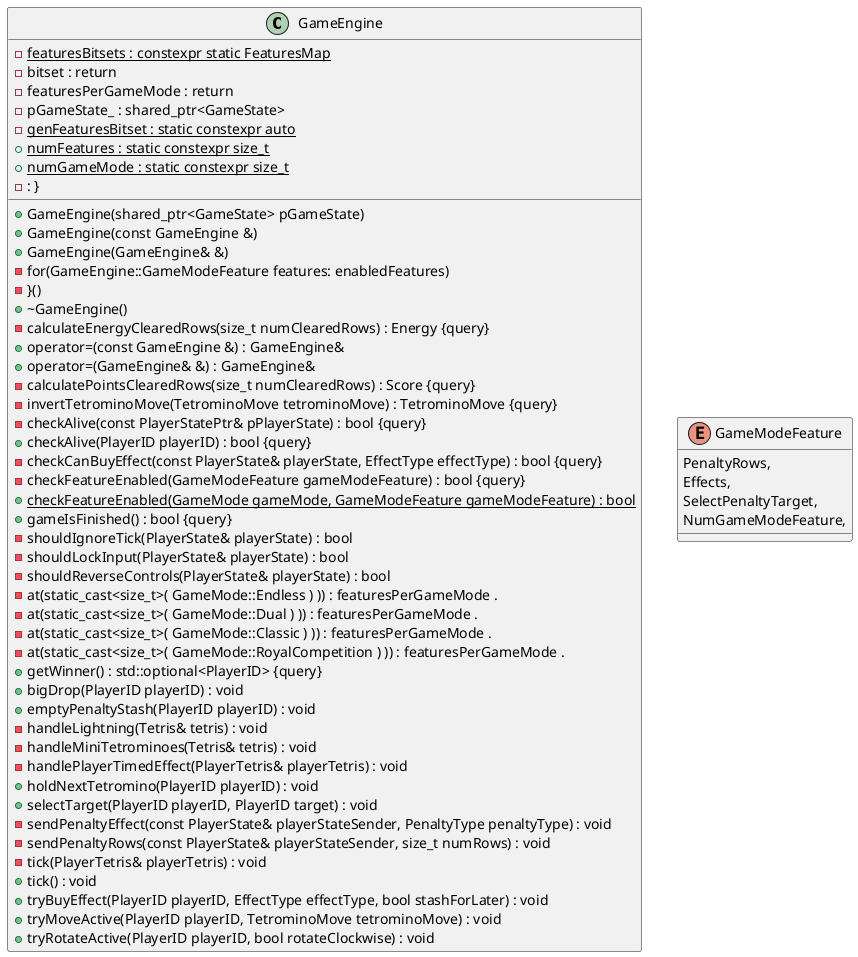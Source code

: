 @startuml GameEngineClass

skinparam linetype ortho

class GameEngine {
	+GameEngine(shared_ptr<GameState> pGameState)
	+GameEngine(const GameEngine &)
	+GameEngine(GameEngine& &)
	-for(GameEngine::GameModeFeature features: enabledFeatures)
	-}()
	+~GameEngine()
	-calculateEnergyClearedRows(size_t numClearedRows) : Energy {query}
	+operator=(const GameEngine &) : GameEngine&
	+operator=(GameEngine& &) : GameEngine&
	-calculatePointsClearedRows(size_t numClearedRows) : Score {query}
	-invertTetrominoMove(TetrominoMove tetrominoMove) : TetrominoMove {query}
	-checkAlive(const PlayerStatePtr& pPlayerState) : bool {query}
	+checkAlive(PlayerID playerID) : bool {query}
	-checkCanBuyEffect(const PlayerState& playerState, EffectType effectType) : bool {query}
	-checkFeatureEnabled(GameModeFeature gameModeFeature) : bool {query}
	+{static} checkFeatureEnabled(GameMode gameMode, GameModeFeature gameModeFeature) : bool
	+gameIsFinished() : bool {query}
	-shouldIgnoreTick(PlayerState& playerState) : bool
	-shouldLockInput(PlayerState& playerState) : bool
	-shouldReverseControls(PlayerState& playerState) : bool
	-{static} featuresBitsets : constexpr static FeaturesMap
	-at(static_cast<size_t>( GameMode::Endless ) )) : featuresPerGameMode .
	-at(static_cast<size_t>( GameMode::Dual ) )) : featuresPerGameMode .
	-at(static_cast<size_t>( GameMode::Classic ) )) : featuresPerGameMode .
	-at(static_cast<size_t>( GameMode::RoyalCompetition ) )) : featuresPerGameMode .
	-bitset : return
	-featuresPerGameMode : return
	-pGameState_ : shared_ptr<GameState>
	-{static} genFeaturesBitset : static constexpr auto
	+{static} numFeatures : static constexpr size_t
	+{static} numGameMode : static constexpr size_t
	+getWinner() : std::optional<PlayerID> {query}
	+bigDrop(PlayerID playerID) : void
	+emptyPenaltyStash(PlayerID playerID) : void
	-handleLightning(Tetris& tetris) : void
	-handleMiniTetrominoes(Tetris& tetris) : void
	-handlePlayerTimedEffect(PlayerTetris& playerTetris) : void
	+holdNextTetromino(PlayerID playerID) : void
	+selectTarget(PlayerID playerID, PlayerID target) : void
	-sendPenaltyEffect(const PlayerState& playerStateSender, PenaltyType penaltyType) : void
	-sendPenaltyRows(const PlayerState& playerStateSender, size_t numRows) : void
	-tick(PlayerTetris& playerTetris) : void
	+tick() : void
	+tryBuyEffect(PlayerID playerID, EffectType effectType, bool stashForLater) : void
	+tryMoveActive(PlayerID playerID, TetrominoMove tetrominoMove) : void
	+tryRotateActive(PlayerID playerID, bool rotateClockwise) : void
	- : }
}

enum GameModeFeature{
	PenaltyRows,
    Effects,
    SelectPenaltyTarget,
    NumGameModeFeature,
}


@enduml
